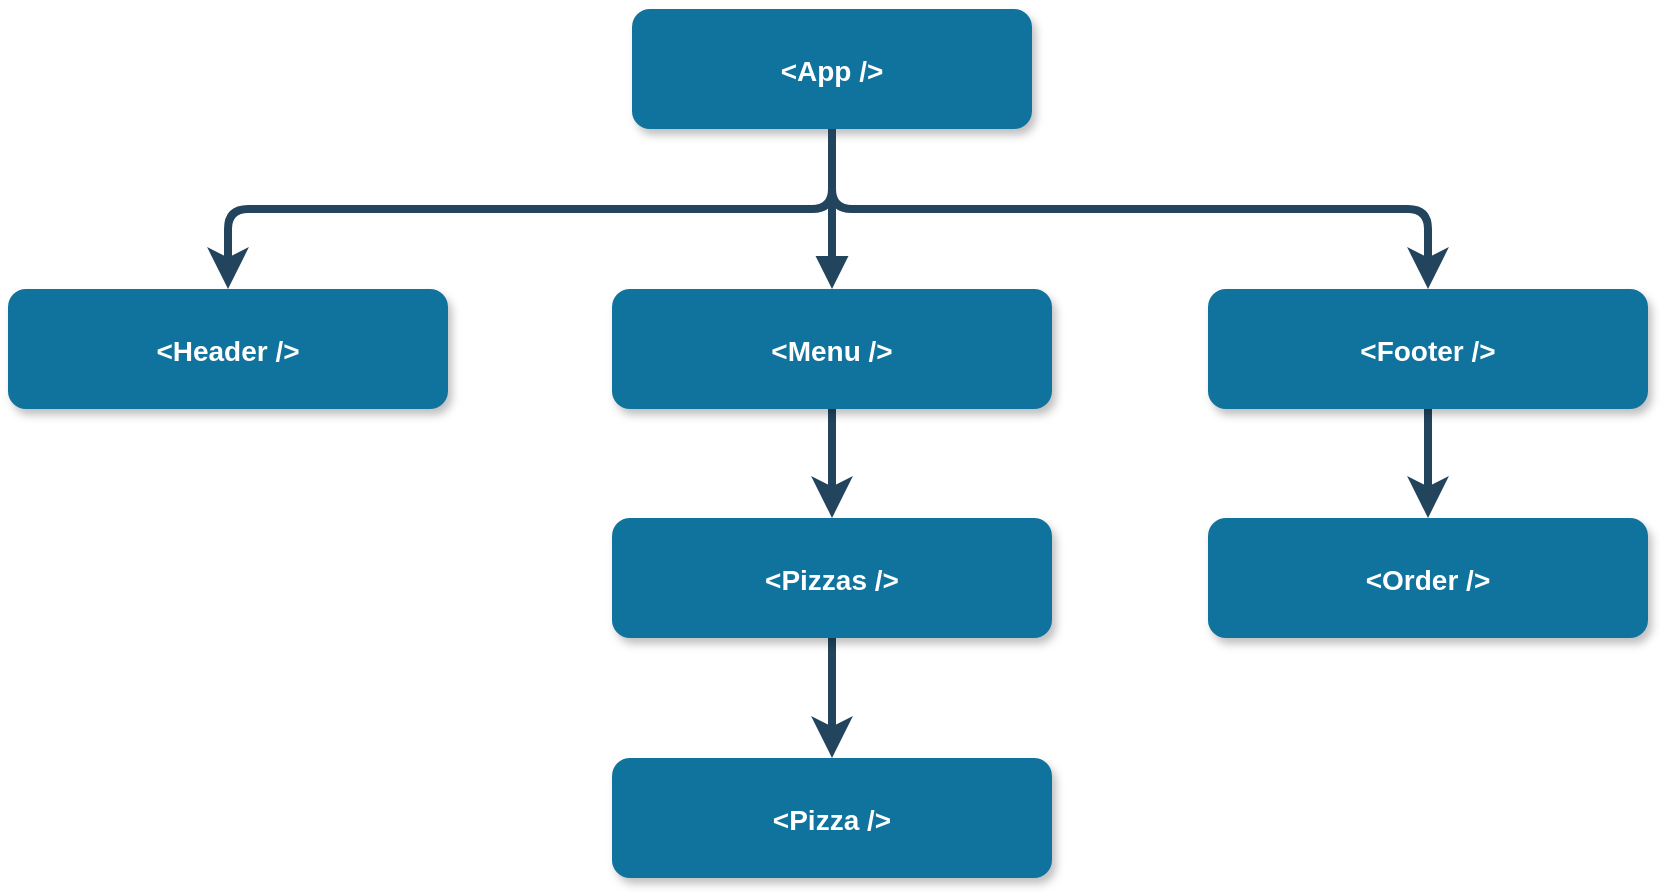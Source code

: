 <mxfile version="21.6.5" type="device">
  <diagram name="Page-1" id="97916047-d0de-89f5-080d-49f4d83e522f">
    <mxGraphModel dx="1183" dy="727" grid="1" gridSize="10" guides="1" tooltips="1" connect="1" arrows="1" fold="1" page="1" pageScale="1.5" pageWidth="1169" pageHeight="827" background="none" math="0" shadow="0">
      <root>
        <mxCell id="0" />
        <mxCell id="1" parent="0" />
        <mxCell id="LJXxhSKl086jSTLtDfIf-61" style="edgeStyle=elbowEdgeStyle;orthogonalLoop=1;jettySize=auto;html=1;entryX=0.5;entryY=0;entryDx=0;entryDy=0;fontSize=12;startSize=8;endSize=8;exitX=0.5;exitY=1;exitDx=0;exitDy=0;strokeWidth=4;elbow=vertical;strokeColor=#23445d;rounded=1;" edge="1" parent="1" source="2" target="LJXxhSKl086jSTLtDfIf-55">
          <mxGeometry relative="1" as="geometry" />
        </mxCell>
        <mxCell id="LJXxhSKl086jSTLtDfIf-62" style="edgeStyle=elbowEdgeStyle;orthogonalLoop=1;jettySize=auto;html=1;entryX=0.5;entryY=0;entryDx=0;entryDy=0;fontSize=12;startSize=8;endSize=8;exitX=0.5;exitY=1;exitDx=0;exitDy=0;rounded=1;elbow=vertical;strokeWidth=4;strokeColor=#23445d;" edge="1" parent="1" source="2" target="LJXxhSKl086jSTLtDfIf-56">
          <mxGeometry relative="1" as="geometry" />
        </mxCell>
        <mxCell id="2" value="&lt;App /&gt;" style="rounded=1;fillColor=#10739E;strokeColor=none;shadow=1;gradientColor=none;fontStyle=1;fontColor=#FFFFFF;fontSize=14;" parent="1" vertex="1">
          <mxGeometry x="672" y="205.5" width="200" height="60" as="geometry" />
        </mxCell>
        <mxCell id="LJXxhSKl086jSTLtDfIf-59" style="edgeStyle=elbowEdgeStyle;orthogonalLoop=1;jettySize=auto;html=1;entryX=0.5;entryY=0;entryDx=0;entryDy=0;fontSize=12;startSize=8;endSize=8;rounded=1;elbow=vertical;strokeWidth=4;strokeColor=#23445d;" edge="1" parent="1" source="3" target="LJXxhSKl086jSTLtDfIf-57">
          <mxGeometry relative="1" as="geometry" />
        </mxCell>
        <mxCell id="3" value="&lt;Menu /&gt;" style="rounded=1;fillColor=#10739E;strokeColor=none;shadow=1;gradientColor=none;fontStyle=1;fontColor=#FFFFFF;fontSize=14;" parent="1" vertex="1">
          <mxGeometry x="662" y="345.5" width="220" height="60" as="geometry" />
        </mxCell>
        <mxCell id="29" value="" style="edgeStyle=elbowEdgeStyle;elbow=vertical;strokeWidth=4;endArrow=block;endFill=1;fontStyle=1;strokeColor=#23445d;rounded=1;" parent="1" source="2" target="3" edge="1">
          <mxGeometry x="22" y="165.5" width="100" height="100" as="geometry">
            <mxPoint x="22" y="265.5" as="sourcePoint" />
            <mxPoint x="122" y="165.5" as="targetPoint" />
          </mxGeometry>
        </mxCell>
        <mxCell id="LJXxhSKl086jSTLtDfIf-55" value="&lt;Header /&gt;" style="rounded=1;fillColor=#10739E;strokeColor=none;shadow=1;gradientColor=none;fontStyle=1;fontColor=#FFFFFF;fontSize=14;" vertex="1" parent="1">
          <mxGeometry x="360" y="345.5" width="220" height="60" as="geometry" />
        </mxCell>
        <mxCell id="LJXxhSKl086jSTLtDfIf-64" style="edgeStyle=elbowEdgeStyle;orthogonalLoop=1;jettySize=auto;html=1;entryX=0.5;entryY=0;entryDx=0;entryDy=0;fontSize=12;startSize=8;endSize=8;rounded=1;elbow=vertical;strokeWidth=4;strokeColor=#23445d;" edge="1" parent="1" source="LJXxhSKl086jSTLtDfIf-56" target="LJXxhSKl086jSTLtDfIf-63">
          <mxGeometry relative="1" as="geometry" />
        </mxCell>
        <mxCell id="LJXxhSKl086jSTLtDfIf-56" value="&lt;Footer /&gt;" style="rounded=1;fillColor=#10739E;strokeColor=none;shadow=1;gradientColor=none;fontStyle=1;fontColor=#FFFFFF;fontSize=14;" vertex="1" parent="1">
          <mxGeometry x="960" y="345.5" width="220" height="60" as="geometry" />
        </mxCell>
        <mxCell id="LJXxhSKl086jSTLtDfIf-60" style="edgeStyle=elbowEdgeStyle;orthogonalLoop=1;jettySize=auto;html=1;entryX=0.5;entryY=0;entryDx=0;entryDy=0;fontSize=12;startSize=8;endSize=8;rounded=1;elbow=vertical;strokeWidth=4;strokeColor=#23445d;" edge="1" parent="1" source="LJXxhSKl086jSTLtDfIf-57" target="LJXxhSKl086jSTLtDfIf-58">
          <mxGeometry relative="1" as="geometry" />
        </mxCell>
        <mxCell id="LJXxhSKl086jSTLtDfIf-57" value="&lt;Pizzas /&gt;" style="rounded=1;fillColor=#10739E;strokeColor=none;shadow=1;gradientColor=none;fontStyle=1;fontColor=#FFFFFF;fontSize=14;" vertex="1" parent="1">
          <mxGeometry x="662" y="460" width="220" height="60" as="geometry" />
        </mxCell>
        <mxCell id="LJXxhSKl086jSTLtDfIf-58" value="&lt;Pizza /&gt;" style="rounded=1;fillColor=#10739E;strokeColor=none;shadow=1;gradientColor=none;fontStyle=1;fontColor=#FFFFFF;fontSize=14;" vertex="1" parent="1">
          <mxGeometry x="662" y="580" width="220" height="60" as="geometry" />
        </mxCell>
        <mxCell id="LJXxhSKl086jSTLtDfIf-63" value="&lt;Order /&gt;" style="rounded=1;fillColor=#10739E;strokeColor=none;shadow=1;gradientColor=none;fontStyle=1;fontColor=#FFFFFF;fontSize=14;" vertex="1" parent="1">
          <mxGeometry x="960" y="460" width="220" height="60" as="geometry" />
        </mxCell>
      </root>
    </mxGraphModel>
  </diagram>
</mxfile>
